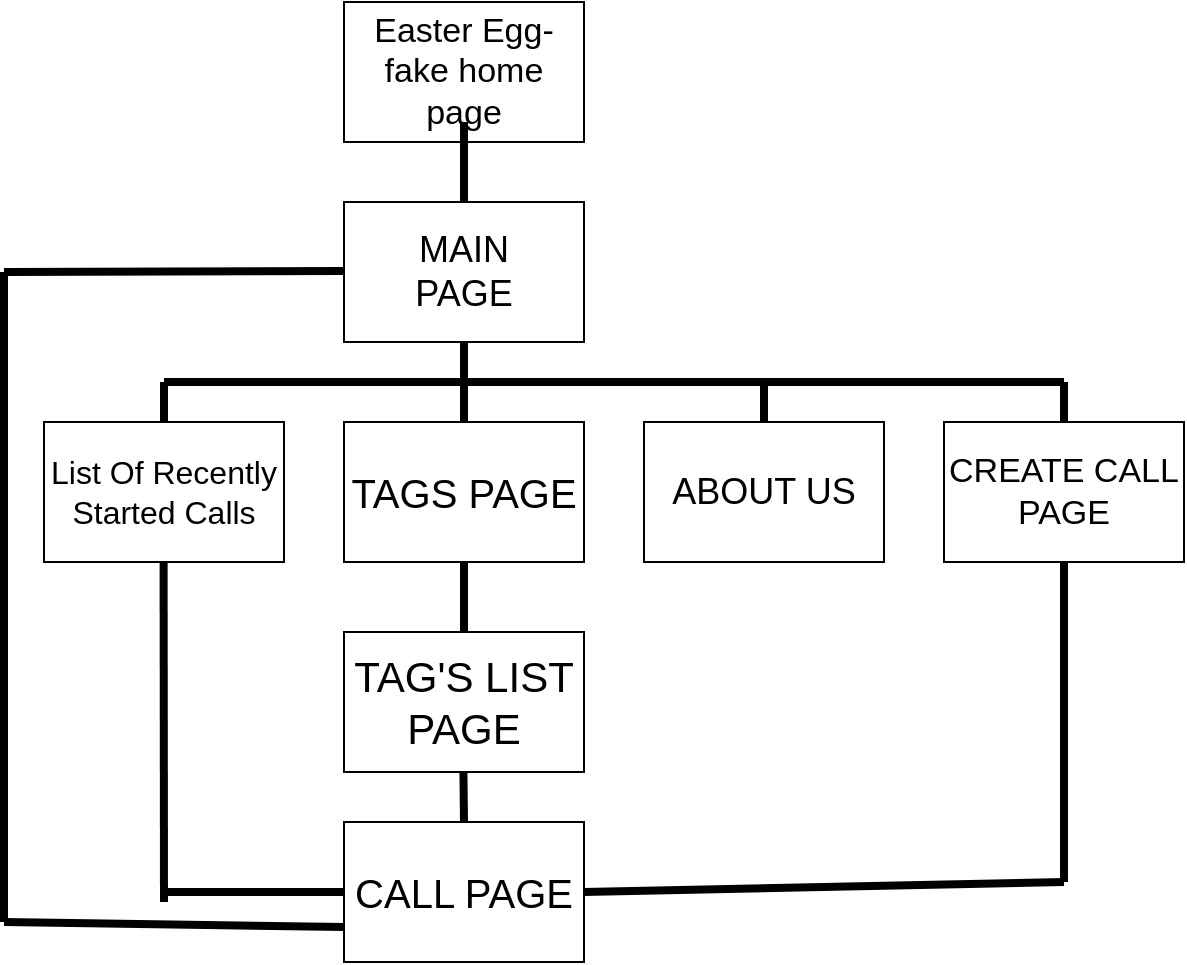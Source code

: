 <mxfile version="14.4.4" type="device" pages="3"><diagram id="F0Gz6W4Zhy4LjTiK_Pry" name="Page-1"><mxGraphModel dx="620" dy="934" grid="1" gridSize="10" guides="1" tooltips="1" connect="1" arrows="1" fold="1" page="1" pageScale="1" pageWidth="850" pageHeight="1100" math="0" shadow="0"><root><mxCell id="0"/><mxCell id="1" parent="0"/><mxCell id="sHIuFQSdgVNrht2c2U_P-2" value="" style="rounded=0;whiteSpace=wrap;html=1;" parent="1" vertex="1"><mxGeometry x="280" y="200" width="120" height="70" as="geometry"/></mxCell><mxCell id="sHIuFQSdgVNrht2c2U_P-3" value="&lt;font style=&quot;font-size: 17px&quot;&gt;Easter Egg- fake home page&lt;br&gt;&lt;/font&gt;" style="text;html=1;strokeColor=none;fillColor=none;align=center;verticalAlign=middle;whiteSpace=wrap;rounded=0;strokeWidth=1;" parent="1" vertex="1"><mxGeometry x="290" y="205" width="100" height="60" as="geometry"/></mxCell><mxCell id="sHIuFQSdgVNrht2c2U_P-8" value="" style="rounded=0;whiteSpace=wrap;html=1;" parent="1" vertex="1"><mxGeometry x="280" y="300" width="120" height="70" as="geometry"/></mxCell><mxCell id="sHIuFQSdgVNrht2c2U_P-9" value="&lt;font style=&quot;font-size: 18px&quot;&gt;MAIN PAGE&lt;/font&gt;" style="text;html=1;strokeColor=none;fillColor=none;align=center;verticalAlign=middle;whiteSpace=wrap;rounded=0;strokeWidth=1;" parent="1" vertex="1"><mxGeometry x="290" y="305" width="100" height="60" as="geometry"/></mxCell><mxCell id="sHIuFQSdgVNrht2c2U_P-10" value="" style="endArrow=none;html=1;entryX=0.5;entryY=1;entryDx=0;entryDy=0;strokeWidth=4;" parent="1" edge="1"><mxGeometry width="50" height="50" relative="1" as="geometry"><mxPoint x="340" y="300" as="sourcePoint"/><mxPoint x="340" y="260" as="targetPoint"/></mxGeometry></mxCell><mxCell id="sHIuFQSdgVNrht2c2U_P-15" value="" style="endArrow=none;html=1;strokeWidth=4;entryX=0.5;entryY=1;entryDx=0;entryDy=0;" parent="1" target="sHIuFQSdgVNrht2c2U_P-8" edge="1"><mxGeometry width="50" height="50" relative="1" as="geometry"><mxPoint x="340" y="410" as="sourcePoint"/><mxPoint x="360" y="280" as="targetPoint"/></mxGeometry></mxCell><mxCell id="sHIuFQSdgVNrht2c2U_P-16" value="&lt;font style=&quot;font-size: 20px&quot;&gt;TAGS PAGE&lt;br&gt;&lt;/font&gt;" style="rounded=0;whiteSpace=wrap;html=1;" parent="1" vertex="1"><mxGeometry x="280" y="410" width="120" height="70" as="geometry"/></mxCell><mxCell id="sHIuFQSdgVNrht2c2U_P-20" value="" style="endArrow=none;html=1;strokeWidth=4;" parent="1" edge="1"><mxGeometry width="50" height="50" relative="1" as="geometry"><mxPoint x="190" y="390" as="sourcePoint"/><mxPoint x="340" y="390" as="targetPoint"/></mxGeometry></mxCell><mxCell id="6gW8aW-KoIDzUkt-W07B-1" value="&lt;span style=&quot;font-size: 18px&quot;&gt;ABOUT US&lt;/span&gt;" style="rounded=0;whiteSpace=wrap;html=1;" parent="1" vertex="1"><mxGeometry x="430" y="410" width="120" height="70" as="geometry"/></mxCell><mxCell id="sHIuFQSdgVNrht2c2U_P-22" value="" style="endArrow=none;html=1;strokeWidth=4;entryX=0.5;entryY=1;entryDx=0;entryDy=0;" parent="1" edge="1"><mxGeometry width="50" height="50" relative="1" as="geometry"><mxPoint x="340" y="410" as="sourcePoint"/><mxPoint x="340" y="370" as="targetPoint"/></mxGeometry></mxCell><mxCell id="sHIuFQSdgVNrht2c2U_P-23" value="" style="endArrow=none;html=1;strokeWidth=4;entryX=0.5;entryY=1;entryDx=0;entryDy=0;exitX=0.5;exitY=0;exitDx=0;exitDy=0;" parent="1" source="sHIuFQSdgVNrht2c2U_P-28" target="sHIuFQSdgVNrht2c2U_P-16" edge="1"><mxGeometry width="50" height="50" relative="1" as="geometry"><mxPoint x="120" y="530" as="sourcePoint"/><mxPoint x="270" y="530" as="targetPoint"/></mxGeometry></mxCell><mxCell id="6gW8aW-KoIDzUkt-W07B-10" value="" style="endArrow=none;html=1;strokeWidth=4;" parent="1" edge="1"><mxGeometry width="50" height="50" relative="1" as="geometry"><mxPoint x="340" y="390" as="sourcePoint"/><mxPoint x="640" y="390" as="targetPoint"/></mxGeometry></mxCell><mxCell id="6gW8aW-KoIDzUkt-W07B-11" value="" style="endArrow=none;html=1;strokeWidth=4;exitX=0.5;exitY=0;exitDx=0;exitDy=0;" parent="1" source="6gW8aW-KoIDzUkt-W07B-1" edge="1"><mxGeometry width="50" height="50" relative="1" as="geometry"><mxPoint x="350" y="400" as="sourcePoint"/><mxPoint x="490" y="390" as="targetPoint"/></mxGeometry></mxCell><mxCell id="sHIuFQSdgVNrht2c2U_P-28" value="&lt;font style=&quot;font-size: 21px&quot;&gt;TAG'S LIST PAGE&lt;/font&gt;&lt;font style=&quot;font-size: 20px&quot;&gt;&lt;br&gt;&lt;/font&gt;" style="rounded=0;whiteSpace=wrap;html=1;" parent="1" vertex="1"><mxGeometry x="280" y="515" width="120" height="70" as="geometry"/></mxCell><mxCell id="sHIuFQSdgVNrht2c2U_P-29" value="" style="endArrow=none;html=1;strokeWidth=4;" parent="1" edge="1"><mxGeometry width="50" height="50" relative="1" as="geometry"><mxPoint x="190" y="390" as="sourcePoint"/><mxPoint x="190" y="410" as="targetPoint"/></mxGeometry></mxCell><mxCell id="sHIuFQSdgVNrht2c2U_P-30" value="&lt;font style=&quot;font-size: 16px&quot;&gt;List Of Recently Started Calls &lt;/font&gt;" style="rounded=0;whiteSpace=wrap;html=1;" parent="1" vertex="1"><mxGeometry x="130" y="410" width="120" height="70" as="geometry"/></mxCell><mxCell id="sHIuFQSdgVNrht2c2U_P-31" value="&lt;font style=&quot;font-size: 20px&quot;&gt;CALL PAGE&lt;/font&gt;" style="rounded=0;whiteSpace=wrap;html=1;" parent="1" vertex="1"><mxGeometry x="280" y="610" width="120" height="70" as="geometry"/></mxCell><mxCell id="sHIuFQSdgVNrht2c2U_P-32" value="" style="endArrow=none;html=1;strokeWidth=4;entryX=0.5;entryY=1;entryDx=0;entryDy=0;exitX=0.5;exitY=0;exitDx=0;exitDy=0;" parent="1" source="sHIuFQSdgVNrht2c2U_P-31" edge="1"><mxGeometry width="50" height="50" relative="1" as="geometry"><mxPoint x="339.71" y="620" as="sourcePoint"/><mxPoint x="339.71" y="585" as="targetPoint"/></mxGeometry></mxCell><mxCell id="sHIuFQSdgVNrht2c2U_P-33" value="" style="endArrow=none;html=1;strokeWidth=4;" parent="1" edge="1"><mxGeometry width="50" height="50" relative="1" as="geometry"><mxPoint x="189.8" y="480" as="sourcePoint"/><mxPoint x="190" y="650" as="targetPoint"/></mxGeometry></mxCell><mxCell id="sHIuFQSdgVNrht2c2U_P-35" value="" style="endArrow=none;html=1;strokeWidth=4;exitX=0;exitY=0.5;exitDx=0;exitDy=0;" parent="1" source="sHIuFQSdgVNrht2c2U_P-31" edge="1"><mxGeometry width="50" height="50" relative="1" as="geometry"><mxPoint x="189.8" y="480" as="sourcePoint"/><mxPoint x="190" y="645" as="targetPoint"/></mxGeometry></mxCell><mxCell id="sHIuFQSdgVNrht2c2U_P-39" value="" style="endArrow=none;html=1;strokeWidth=4;" parent="1" edge="1"><mxGeometry width="50" height="50" relative="1" as="geometry"><mxPoint x="110" y="335" as="sourcePoint"/><mxPoint x="280" y="334.5" as="targetPoint"/></mxGeometry></mxCell><mxCell id="sHIuFQSdgVNrht2c2U_P-40" value="" style="endArrow=none;html=1;strokeWidth=4;" parent="1" edge="1"><mxGeometry width="50" height="50" relative="1" as="geometry"><mxPoint x="110" y="335" as="sourcePoint"/><mxPoint x="110" y="660" as="targetPoint"/></mxGeometry></mxCell><mxCell id="sHIuFQSdgVNrht2c2U_P-41" value="" style="endArrow=none;html=1;strokeWidth=4;exitX=0;exitY=0.75;exitDx=0;exitDy=0;" parent="1" source="sHIuFQSdgVNrht2c2U_P-31" edge="1"><mxGeometry width="50" height="50" relative="1" as="geometry"><mxPoint x="70" y="335" as="sourcePoint"/><mxPoint x="110" y="660" as="targetPoint"/></mxGeometry></mxCell><mxCell id="sHIuFQSdgVNrht2c2U_P-47" value="&lt;font style=&quot;font-size: 17px&quot;&gt;CREATE CALL PAGE&lt;/font&gt;" style="rounded=0;whiteSpace=wrap;html=1;" parent="1" vertex="1"><mxGeometry x="580" y="410" width="120" height="70" as="geometry"/></mxCell><mxCell id="sHIuFQSdgVNrht2c2U_P-48" value="" style="endArrow=none;html=1;strokeWidth=4;exitX=0.5;exitY=0;exitDx=0;exitDy=0;" parent="1" source="sHIuFQSdgVNrht2c2U_P-47" edge="1"><mxGeometry width="50" height="50" relative="1" as="geometry"><mxPoint x="340" y="390" as="sourcePoint"/><mxPoint x="640" y="390" as="targetPoint"/></mxGeometry></mxCell><mxCell id="sHIuFQSdgVNrht2c2U_P-49" value="" style="endArrow=none;html=1;strokeWidth=4;" parent="1" edge="1"><mxGeometry width="50" height="50" relative="1" as="geometry"><mxPoint x="640" y="640" as="sourcePoint"/><mxPoint x="640" y="480" as="targetPoint"/></mxGeometry></mxCell><mxCell id="sHIuFQSdgVNrht2c2U_P-50" value="" style="endArrow=none;html=1;strokeWidth=4;entryX=1;entryY=0.5;entryDx=0;entryDy=0;" parent="1" target="sHIuFQSdgVNrht2c2U_P-31" edge="1"><mxGeometry width="50" height="50" relative="1" as="geometry"><mxPoint x="640" y="640" as="sourcePoint"/><mxPoint x="640" y="480" as="targetPoint"/></mxGeometry></mxCell></root></mxGraphModel></diagram><diagram id="lcs10RHY37EqJJCiczCK" name="Mobile: About Us"><mxGraphModel dx="782" dy="437" grid="1" gridSize="10" guides="1" tooltips="1" connect="1" arrows="1" fold="1" page="1" pageScale="1" pageWidth="850" pageHeight="1100" math="0" shadow="0"><root><mxCell id="vN3G9rfDLg7uovrSMXs8-0"/><mxCell id="vN3G9rfDLg7uovrSMXs8-1" parent="vN3G9rfDLg7uovrSMXs8-0"/><mxCell id="vN3G9rfDLg7uovrSMXs8-4" value="" style="rounded=0;whiteSpace=wrap;html=1;" vertex="1" parent="vN3G9rfDLg7uovrSMXs8-1"><mxGeometry x="70" y="50" width="400" height="630" as="geometry"/></mxCell><mxCell id="vN3G9rfDLg7uovrSMXs8-5" value="" style="rounded=0;whiteSpace=wrap;html=1;" vertex="1" parent="vN3G9rfDLg7uovrSMXs8-1"><mxGeometry x="181.71" y="71.88" width="199.37" height="38.12" as="geometry"/></mxCell><mxCell id="vN3G9rfDLg7uovrSMXs8-6" value="&lt;b style=&quot;font-size: 15px&quot;&gt;About Us&amp;nbsp; &lt;font color=&quot;#b3b3b3&quot; style=&quot;font-size: 15px&quot;&gt;Our Team&lt;/font&gt;&lt;/b&gt;" style="text;html=1;strokeColor=none;fillColor=none;align=center;verticalAlign=middle;whiteSpace=wrap;rounded=0;" vertex="1" parent="vN3G9rfDLg7uovrSMXs8-1"><mxGeometry x="206.39" y="80.94" width="150" height="20" as="geometry"/></mxCell><mxCell id="vN3G9rfDLg7uovrSMXs8-7" value="&lt;span style=&quot;color: rgba(0 , 0 , 0 , 0) ; font-family: monospace ; font-size: 0px&quot;&gt;%3CmxGraphModel%3E%3Croot%3E%3CmxCell%20id%3D%220%22%2F%3E%3CmxCell%20id%3D%221%22%20parent%3D%220%22%2F%3E%3CmxCell%20id%3D%222%22%20value%3D%22%22%20style%3D%22endArrow%3Dnone%3Bhtml%3D1%3BfontSize%3D14%3BexitX%3D0%3BexitY%3D1%3BexitDx%3D0%3BexitDy%3D0%3BentryX%3D1%3BentryY%3D0%3BentryDx%3D0%3BentryDy%3D0%3B%22%20edge%3D%221%22%20parent%3D%221%22%3E%3CmxGeometry%20width%3D%2250%22%20height%3D%2250%22%20relative%3D%221%22%20as%3D%22geometry%22%3E%3CmxPoint%20x%3D%2290%22%20y%3D%22320%22%20as%3D%22sourcePoint%22%2F%3E%3CmxPoint%20x%3D%22181.71%22%20y%3D%22230%22%20as%3D%22targetPoint%22%2F%3E%3C%2FmxGeometry%3E%3C%2FmxCell%3E%3C%2Froot%3E%3C%2FmxGraphModel%3E&lt;/span&gt;&lt;br&gt;&lt;span style=&quot;color: rgb(0 , 0 , 0) ; font-family: &amp;#34;helvetica&amp;#34; ; font-size: 14px ; font-style: normal ; font-weight: 400 ; letter-spacing: normal ; text-align: center ; text-indent: 0px ; text-transform: none ; word-spacing: 0px ; background-color: rgb(248 , 249 , 250) ; display: inline ; float: none&quot;&gt;member photo&lt;/span&gt;" style="rounded=0;whiteSpace=wrap;html=1;strokeWidth=1;fontSize=13;strokeColor=#808080;fillColor=#808080;" vertex="1" parent="vN3G9rfDLg7uovrSMXs8-1"><mxGeometry x="90" y="120" width="91.71" height="90" as="geometry"/></mxCell><mxCell id="vN3G9rfDLg7uovrSMXs8-9" value="&lt;br&gt;&lt;span style=&quot;color: rgb(0 , 0 , 0) ; font-family: &amp;#34;helvetica&amp;#34; ; font-size: 14px ; font-style: normal ; font-weight: 400 ; letter-spacing: normal ; text-align: center ; text-indent: 0px ; text-transform: none ; word-spacing: 0px ; background-color: rgb(248 , 249 , 250) ; display: inline ; float: none&quot;&gt;member photo&lt;/span&gt;" style="rounded=0;whiteSpace=wrap;html=1;strokeWidth=1;fontSize=13;strokeColor=#808080;fillColor=#808080;" vertex="1" parent="vN3G9rfDLg7uovrSMXs8-1"><mxGeometry x="90.0" y="560" width="91.71" height="90" as="geometry"/></mxCell><mxCell id="vN3G9rfDLg7uovrSMXs8-10" value="&lt;br&gt;&lt;span style=&quot;color: rgb(0 , 0 , 0) ; font-family: &amp;#34;helvetica&amp;#34; ; font-size: 14px ; font-style: normal ; font-weight: 400 ; letter-spacing: normal ; text-align: center ; text-indent: 0px ; text-transform: none ; word-spacing: 0px ; background-color: rgb(248 , 249 , 250) ; display: inline ; float: none&quot;&gt;member photo&lt;/span&gt;" style="rounded=0;whiteSpace=wrap;html=1;strokeWidth=1;fontSize=13;strokeColor=#808080;fillColor=#808080;" vertex="1" parent="vN3G9rfDLg7uovrSMXs8-1"><mxGeometry x="90.0" y="450" width="91.71" height="90" as="geometry"/></mxCell><mxCell id="vN3G9rfDLg7uovrSMXs8-11" value="&lt;span style=&quot;color: rgba(0 , 0 , 0 , 0) ; font-family: monospace ; font-size: 0px&quot;&gt;%3CmxGraphModel%3E%3Croot%3E%3CmxCell%20id%3D%220%22%2F%3E%3CmxCell%20id%3D%221%22%20parent%3D%220%22%2F%3E%3CmxCell%20id%3D%222%22%20value%3D%22%22%20style%3D%22endArrow%3Dnone%3Bhtml%3D1%3BfontSize%3D14%3BexitX%3D1%3BexitY%3D1%3BexitDx%3D0%3BexitDy%3D0%3BentryX%3D0%3BentryY%3D0%3BentryDx%3D0%3BentryDy%3D0%3B%22%20edge%3D%221%22%20parent%3D%221%22%3E%3CmxGeometry%20width%3D%2250%22%20height%3D%2250%22%20relative%3D%221%22%20as%3D%22geometry%22%3E%3CmxPoint%20x%3D%22340%22%20y%3D%22280%22%20as%3D%22sourcePoint%22%2F%3E%3CmxPoint%20x%3D%22248.29%22%20y%3D%22190%22%20as%3D%22targetPoint%22%2F%3E%3C%2FmxGeometry%3E%3C%2FmxCell%3E%3C%2Froot%3E%3C%2FmxGraphModel%3E&lt;/span&gt;&lt;br&gt;&lt;span style=&quot;color: rgb(0 , 0 , 0) ; font-family: &amp;#34;helvetica&amp;#34; ; font-size: 14px ; font-style: normal ; font-weight: 400 ; letter-spacing: normal ; text-align: center ; text-indent: 0px ; text-transform: none ; word-spacing: 0px ; background-color: rgb(248 , 249 , 250) ; display: inline ; float: none&quot;&gt;member photo&lt;/span&gt;" style="rounded=0;whiteSpace=wrap;html=1;strokeWidth=1;fontSize=13;strokeColor=#808080;fillColor=#808080;" vertex="1" parent="vN3G9rfDLg7uovrSMXs8-1"><mxGeometry x="90.0" y="340" width="91.71" height="90" as="geometry"/></mxCell><mxCell id="vN3G9rfDLg7uovrSMXs8-12" value="&lt;br&gt;&lt;span style=&quot;color: rgb(0 , 0 , 0) ; font-family: &amp;#34;helvetica&amp;#34; ; font-size: 14px ; font-style: normal ; font-weight: 400 ; letter-spacing: normal ; text-align: center ; text-indent: 0px ; text-transform: none ; word-spacing: 0px ; background-color: rgb(248 , 249 , 250) ; display: inline ; float: none&quot;&gt;member photo&lt;/span&gt;" style="rounded=0;whiteSpace=wrap;html=1;strokeWidth=1;fontSize=13;strokeColor=#808080;fillColor=#808080;" vertex="1" parent="vN3G9rfDLg7uovrSMXs8-1"><mxGeometry x="90.0" y="230" width="91.71" height="90" as="geometry"/></mxCell><mxCell id="vN3G9rfDLg7uovrSMXs8-13" value="Member Name" style="text;html=1;strokeColor=none;fillColor=none;align=center;verticalAlign=middle;whiteSpace=wrap;rounded=0;fontSize=16;" vertex="1" parent="vN3G9rfDLg7uovrSMXs8-1"><mxGeometry x="220.0" y="120" width="174.53" height="20" as="geometry"/></mxCell><mxCell id="vN3G9rfDLg7uovrSMXs8-14" value="&lt;span style=&quot;color: rgb(51 , 51 , 51) ; font-family: &amp;#34;open sans&amp;#34; , , &amp;#34;blinkmacsystemfont&amp;#34; , &amp;#34;segoe ui&amp;#34; , &amp;#34;roboto&amp;#34; , &amp;#34;helvetica neue&amp;#34; , &amp;#34;arial&amp;#34; , sans-serif ; font-size: 16px&quot;&gt;Think of a professional biography as an advertisement for yourself.&amp;nbsp;&amp;nbsp;&lt;/span&gt;" style="rounded=0;whiteSpace=wrap;html=1;fontSize=14;align=center;" vertex="1" parent="vN3G9rfDLg7uovrSMXs8-1"><mxGeometry x="190" y="140" width="260" height="70" as="geometry"/></mxCell><mxCell id="vN3G9rfDLg7uovrSMXs8-16" value="Member Name" style="text;html=1;strokeColor=none;fillColor=none;align=center;verticalAlign=middle;whiteSpace=wrap;rounded=0;fontSize=16;" vertex="1" parent="vN3G9rfDLg7uovrSMXs8-1"><mxGeometry x="220.0" y="450" width="174.53" height="20" as="geometry"/></mxCell><mxCell id="vN3G9rfDLg7uovrSMXs8-17" value="Member Name" style="text;html=1;strokeColor=none;fillColor=none;align=center;verticalAlign=middle;whiteSpace=wrap;rounded=0;fontSize=16;" vertex="1" parent="vN3G9rfDLg7uovrSMXs8-1"><mxGeometry x="220.0" y="340" width="174.53" height="20" as="geometry"/></mxCell><mxCell id="vN3G9rfDLg7uovrSMXs8-18" value="Member Name" style="text;html=1;strokeColor=none;fillColor=none;align=center;verticalAlign=middle;whiteSpace=wrap;rounded=0;fontSize=16;" vertex="1" parent="vN3G9rfDLg7uovrSMXs8-1"><mxGeometry x="220" y="230" width="174.53" height="20" as="geometry"/></mxCell><mxCell id="vN3G9rfDLg7uovrSMXs8-21" value="&lt;span style=&quot;color: rgb(51 , 51 , 51) ; font-family: &amp;#34;open sans&amp;#34; , , &amp;#34;blinkmacsystemfont&amp;#34; , &amp;#34;segoe ui&amp;#34; , &amp;#34;roboto&amp;#34; , &amp;#34;helvetica neue&amp;#34; , &amp;#34;arial&amp;#34; , sans-serif ; font-size: 16px&quot;&gt;Think of a professional biography as an advertisement for yourself.&amp;nbsp;&amp;nbsp;&lt;/span&gt;" style="rounded=0;whiteSpace=wrap;html=1;fontSize=14;align=center;" vertex="1" parent="vN3G9rfDLg7uovrSMXs8-1"><mxGeometry x="190" y="250" width="260" height="70" as="geometry"/></mxCell><mxCell id="vN3G9rfDLg7uovrSMXs8-22" value="&lt;span style=&quot;color: rgb(51 , 51 , 51) ; font-family: &amp;#34;open sans&amp;#34; , , &amp;#34;blinkmacsystemfont&amp;#34; , &amp;#34;segoe ui&amp;#34; , &amp;#34;roboto&amp;#34; , &amp;#34;helvetica neue&amp;#34; , &amp;#34;arial&amp;#34; , sans-serif ; font-size: 16px&quot;&gt;Think of a professional biography as an advertisement for yourself.&amp;nbsp;&amp;nbsp;&lt;/span&gt;" style="rounded=0;whiteSpace=wrap;html=1;fontSize=14;align=center;" vertex="1" parent="vN3G9rfDLg7uovrSMXs8-1"><mxGeometry x="190" y="360" width="260" height="70" as="geometry"/></mxCell><mxCell id="vN3G9rfDLg7uovrSMXs8-23" value="&lt;span style=&quot;color: rgb(51 , 51 , 51) ; font-family: &amp;#34;open sans&amp;#34; , , &amp;#34;blinkmacsystemfont&amp;#34; , &amp;#34;segoe ui&amp;#34; , &amp;#34;roboto&amp;#34; , &amp;#34;helvetica neue&amp;#34; , &amp;#34;arial&amp;#34; , sans-serif ; font-size: 16px&quot;&gt;Think of a professional biography as an advertisement for yourself.&amp;nbsp;&amp;nbsp;&lt;/span&gt;" style="rounded=0;whiteSpace=wrap;html=1;fontSize=14;align=center;" vertex="1" parent="vN3G9rfDLg7uovrSMXs8-1"><mxGeometry x="190" y="470" width="260" height="70" as="geometry"/></mxCell><mxCell id="vN3G9rfDLg7uovrSMXs8-24" value="&lt;span style=&quot;color: rgb(51 , 51 , 51) ; font-family: &amp;#34;open sans&amp;#34; , , &amp;#34;blinkmacsystemfont&amp;#34; , &amp;#34;segoe ui&amp;#34; , &amp;#34;roboto&amp;#34; , &amp;#34;helvetica neue&amp;#34; , &amp;#34;arial&amp;#34; , sans-serif ; font-size: 16px&quot;&gt;Think of a professional biography as an advertisement for yourself.&amp;nbsp;&amp;nbsp;&lt;/span&gt;" style="rounded=0;whiteSpace=wrap;html=1;fontSize=14;align=center;" vertex="1" parent="vN3G9rfDLg7uovrSMXs8-1"><mxGeometry x="190" y="580" width="260" height="70" as="geometry"/></mxCell><mxCell id="vN3G9rfDLg7uovrSMXs8-25" value="Member Name" style="text;html=1;strokeColor=none;fillColor=none;align=center;verticalAlign=middle;whiteSpace=wrap;rounded=0;fontSize=16;" vertex="1" parent="vN3G9rfDLg7uovrSMXs8-1"><mxGeometry x="220.0" y="560" width="174.53" height="20" as="geometry"/></mxCell><mxCell id="vN3G9rfDLg7uovrSMXs8-28" value="" style="endArrow=none;html=1;fontSize=14;exitX=0;exitY=1;exitDx=0;exitDy=0;entryX=1;entryY=0;entryDx=0;entryDy=0;" edge="1" parent="vN3G9rfDLg7uovrSMXs8-1"><mxGeometry width="50" height="50" relative="1" as="geometry"><mxPoint x="90.0" y="430" as="sourcePoint"/><mxPoint x="181.71" y="340" as="targetPoint"/></mxGeometry></mxCell><mxCell id="vN3G9rfDLg7uovrSMXs8-29" value="" style="endArrow=none;html=1;fontSize=14;exitX=0;exitY=1;exitDx=0;exitDy=0;entryX=1;entryY=0;entryDx=0;entryDy=0;" edge="1" parent="vN3G9rfDLg7uovrSMXs8-1"><mxGeometry width="50" height="50" relative="1" as="geometry"><mxPoint x="90.0" y="540" as="sourcePoint"/><mxPoint x="181.71" y="450" as="targetPoint"/></mxGeometry></mxCell><mxCell id="vN3G9rfDLg7uovrSMXs8-30" value="" style="endArrow=none;html=1;fontSize=14;exitX=0;exitY=1;exitDx=0;exitDy=0;entryX=1;entryY=0;entryDx=0;entryDy=0;" edge="1" parent="vN3G9rfDLg7uovrSMXs8-1"><mxGeometry width="50" height="50" relative="1" as="geometry"><mxPoint x="90.0" y="320" as="sourcePoint"/><mxPoint x="181.71" y="230" as="targetPoint"/></mxGeometry></mxCell><mxCell id="vN3G9rfDLg7uovrSMXs8-32" value="" style="endArrow=none;html=1;fontSize=14;exitX=0;exitY=1;exitDx=0;exitDy=0;entryX=1;entryY=0;entryDx=0;entryDy=0;" edge="1" parent="vN3G9rfDLg7uovrSMXs8-1"><mxGeometry width="50" height="50" relative="1" as="geometry"><mxPoint x="90.0" y="650" as="sourcePoint"/><mxPoint x="181.71" y="560" as="targetPoint"/></mxGeometry></mxCell><mxCell id="vN3G9rfDLg7uovrSMXs8-33" value="" style="endArrow=none;html=1;fontSize=14;exitX=0;exitY=1;exitDx=0;exitDy=0;entryX=1;entryY=0;entryDx=0;entryDy=0;" edge="1" parent="vN3G9rfDLg7uovrSMXs8-1"><mxGeometry width="50" height="50" relative="1" as="geometry"><mxPoint x="90" y="210" as="sourcePoint"/><mxPoint x="181.71" y="120" as="targetPoint"/></mxGeometry></mxCell><mxCell id="vN3G9rfDLg7uovrSMXs8-34" value="" style="endArrow=none;html=1;fontSize=14;exitX=1;exitY=1;exitDx=0;exitDy=0;entryX=0;entryY=0;entryDx=0;entryDy=0;" edge="1" parent="vN3G9rfDLg7uovrSMXs8-1"><mxGeometry width="50" height="50" relative="1" as="geometry"><mxPoint x="181.71" y="210" as="sourcePoint"/><mxPoint x="90.0" y="120" as="targetPoint"/></mxGeometry></mxCell><mxCell id="vN3G9rfDLg7uovrSMXs8-35" value="" style="endArrow=none;html=1;fontSize=14;exitX=1;exitY=1;exitDx=0;exitDy=0;entryX=0;entryY=0;entryDx=0;entryDy=0;" edge="1" parent="vN3G9rfDLg7uovrSMXs8-1"><mxGeometry width="50" height="50" relative="1" as="geometry"><mxPoint x="181.71" y="320" as="sourcePoint"/><mxPoint x="90.0" y="230" as="targetPoint"/></mxGeometry></mxCell><mxCell id="vN3G9rfDLg7uovrSMXs8-36" value="" style="endArrow=none;html=1;fontSize=14;exitX=1;exitY=1;exitDx=0;exitDy=0;entryX=0;entryY=0;entryDx=0;entryDy=0;" edge="1" parent="vN3G9rfDLg7uovrSMXs8-1"><mxGeometry width="50" height="50" relative="1" as="geometry"><mxPoint x="181.71" y="430" as="sourcePoint"/><mxPoint x="90.0" y="340" as="targetPoint"/></mxGeometry></mxCell><mxCell id="vN3G9rfDLg7uovrSMXs8-37" value="" style="endArrow=none;html=1;fontSize=14;exitX=1;exitY=1;exitDx=0;exitDy=0;entryX=0;entryY=0;entryDx=0;entryDy=0;" edge="1" parent="vN3G9rfDLg7uovrSMXs8-1"><mxGeometry width="50" height="50" relative="1" as="geometry"><mxPoint x="181.71" y="540" as="sourcePoint"/><mxPoint x="90.0" y="450" as="targetPoint"/></mxGeometry></mxCell><mxCell id="vN3G9rfDLg7uovrSMXs8-39" value="" style="endArrow=none;html=1;fontSize=14;exitX=1;exitY=1;exitDx=0;exitDy=0;entryX=0;entryY=0;entryDx=0;entryDy=0;" edge="1" parent="vN3G9rfDLg7uovrSMXs8-1"><mxGeometry width="50" height="50" relative="1" as="geometry"><mxPoint x="181.71" y="650" as="sourcePoint"/><mxPoint x="90.0" y="560" as="targetPoint"/></mxGeometry></mxCell><mxCell id="vN3G9rfDLg7uovrSMXs8-45" style="edgeStyle=orthogonalEdgeStyle;rounded=0;orthogonalLoop=1;jettySize=auto;html=1;exitX=0.5;exitY=1;exitDx=0;exitDy=0;" edge="1" parent="vN3G9rfDLg7uovrSMXs8-1" source="vN3G9rfDLg7uovrSMXs8-4" target="vN3G9rfDLg7uovrSMXs8-4"><mxGeometry relative="1" as="geometry"/></mxCell><mxCell id="vN3G9rfDLg7uovrSMXs8-47" value="" style="shape=singleArrow;direction=west;whiteSpace=wrap;html=1;strokeColor=#000000;fillColor=#000000;" vertex="1" parent="vN3G9rfDLg7uovrSMXs8-1"><mxGeometry x="80" y="71.88" width="20" height="10" as="geometry"/></mxCell><mxCell id="vN3G9rfDLg7uovrSMXs8-48" value="Home" style="text;html=1;strokeColor=none;fillColor=none;align=center;verticalAlign=middle;whiteSpace=wrap;rounded=0;" vertex="1" parent="vN3G9rfDLg7uovrSMXs8-1"><mxGeometry x="100" y="66.88" width="40" height="20" as="geometry"/></mxCell><mxCell id="vN3G9rfDLg7uovrSMXs8-49" value="" style="rounded=0;whiteSpace=wrap;html=1;fillColor=none;" vertex="1" parent="vN3G9rfDLg7uovrSMXs8-1"><mxGeometry x="247.27" y="120" width="120" height="20" as="geometry"/></mxCell><mxCell id="vN3G9rfDLg7uovrSMXs8-50" value="" style="rounded=0;whiteSpace=wrap;html=1;fillColor=none;" vertex="1" parent="vN3G9rfDLg7uovrSMXs8-1"><mxGeometry x="247.27" y="230" width="120" height="20" as="geometry"/></mxCell><mxCell id="vN3G9rfDLg7uovrSMXs8-51" value="" style="rounded=0;whiteSpace=wrap;html=1;fillColor=none;" vertex="1" parent="vN3G9rfDLg7uovrSMXs8-1"><mxGeometry x="247.27" y="340" width="120" height="20" as="geometry"/></mxCell><mxCell id="vN3G9rfDLg7uovrSMXs8-52" value="" style="rounded=0;whiteSpace=wrap;html=1;fillColor=none;" vertex="1" parent="vN3G9rfDLg7uovrSMXs8-1"><mxGeometry x="247.27" y="450" width="120" height="20" as="geometry"/></mxCell><mxCell id="vN3G9rfDLg7uovrSMXs8-53" value="" style="rounded=0;whiteSpace=wrap;html=1;fillColor=none;" vertex="1" parent="vN3G9rfDLg7uovrSMXs8-1"><mxGeometry x="247.27" y="560" width="120" height="20" as="geometry"/></mxCell><mxCell id="UDW65p1Km1VPuN48b-V6-0" value="" style="rounded=0;whiteSpace=wrap;html=1;strokeColor=#000000;fillColor=none;" vertex="1" parent="vN3G9rfDLg7uovrSMXs8-1"><mxGeometry x="75.86" y="66.88" width="64.14" height="20" as="geometry"/></mxCell></root></mxGraphModel></diagram><diagram id="XM4Ul9JQTNV62UKX1TC8" name="Mobile: Recently Started Calls"><mxGraphModel dx="782" dy="437" grid="1" gridSize="10" guides="1" tooltips="1" connect="1" arrows="1" fold="1" page="1" pageScale="1" pageWidth="850" pageHeight="1100" math="0" shadow="0"><root><mxCell id="gayCGZLytU6dMJQGp_Jm-0"/><mxCell id="gayCGZLytU6dMJQGp_Jm-1" parent="gayCGZLytU6dMJQGp_Jm-0"/><mxCell id="qS7W4ijeanL-cQBq2WNt-0" value="" style="rounded=0;whiteSpace=wrap;html=1;" vertex="1" parent="gayCGZLytU6dMJQGp_Jm-1"><mxGeometry x="80" y="50" width="390" height="630" as="geometry"/></mxCell><mxCell id="ynrXTddFvAXcC3jHMw9--0" value="" style="rounded=0;whiteSpace=wrap;html=1;" vertex="1" parent="gayCGZLytU6dMJQGp_Jm-1"><mxGeometry x="181.71" y="71.88" width="198.29" height="38.12" as="geometry"/></mxCell><mxCell id="ynrXTddFvAXcC3jHMw9--1" value="&lt;span style=&quot;font-size: 15px&quot;&gt;&lt;b&gt;Recent Calls&amp;nbsp;&lt;/b&gt;&lt;/span&gt;" style="text;html=1;strokeColor=none;fillColor=none;align=center;verticalAlign=middle;whiteSpace=wrap;rounded=0;" vertex="1" parent="gayCGZLytU6dMJQGp_Jm-1"><mxGeometry x="196.4" y="76.41" width="170" height="29.06" as="geometry"/></mxCell><mxCell id="ajQwjnEJwhIn2cedJhh0-0" value="Back" style="text;html=1;strokeColor=none;fillColor=none;align=center;verticalAlign=middle;whiteSpace=wrap;rounded=0;" vertex="1" parent="gayCGZLytU6dMJQGp_Jm-1"><mxGeometry x="110.86" y="66.88" width="40" height="20" as="geometry"/></mxCell><mxCell id="N_BrZIDsV4EjVnAMxBOe-0" value="" style="shape=singleArrow;direction=west;whiteSpace=wrap;html=1;strokeColor=#000000;fillColor=#000000;" vertex="1" parent="gayCGZLytU6dMJQGp_Jm-1"><mxGeometry x="90.86" y="71.88" width="20" height="10" as="geometry"/></mxCell><mxCell id="Ioy5PlQCnjiWvYpCxO6J-0" value="" style="rounded=0;whiteSpace=wrap;html=1;strokeColor=#000000;fillColor=none;" vertex="1" parent="gayCGZLytU6dMJQGp_Jm-1"><mxGeometry x="87.26" y="66.88" width="64.14" height="20" as="geometry"/></mxCell><mxCell id="yPbhyF0hALeAaYazvkFk-0" value="&lt;span style=&quot;color: rgb(51 , 51 , 51) ; font-family: &amp;#34;open sans&amp;#34; , , &amp;#34;blinkmacsystemfont&amp;#34; , &amp;#34;segoe ui&amp;#34; , &amp;#34;roboto&amp;#34; , &amp;#34;helvetica neue&amp;#34; , &amp;#34;arial&amp;#34; , sans-serif ; font-size: 16px&quot;&gt;Topic 1&lt;/span&gt;" style="rounded=0;whiteSpace=wrap;html=1;fontSize=14;align=center;" vertex="1" parent="gayCGZLytU6dMJQGp_Jm-1"><mxGeometry x="150.86" y="150" width="260" height="70" as="geometry"/></mxCell><mxCell id="yPbhyF0hALeAaYazvkFk-1" value="&lt;font color=&quot;#333333&quot;&gt;&lt;span style=&quot;font-size: 16px&quot;&gt;Topic 2&lt;/span&gt;&lt;/font&gt;" style="rounded=0;whiteSpace=wrap;html=1;fontSize=14;align=center;" vertex="1" parent="gayCGZLytU6dMJQGp_Jm-1"><mxGeometry x="151.4" y="250" width="260" height="70" as="geometry"/></mxCell><mxCell id="yPbhyF0hALeAaYazvkFk-3" value="&lt;font color=&quot;#333333&quot;&gt;&lt;span style=&quot;font-size: 16px&quot;&gt;Topic 4&lt;/span&gt;&lt;/font&gt;" style="rounded=0;whiteSpace=wrap;html=1;fontSize=14;align=center;" vertex="1" parent="gayCGZLytU6dMJQGp_Jm-1"><mxGeometry x="151.4" y="450" width="260" height="70" as="geometry"/></mxCell><mxCell id="yPbhyF0hALeAaYazvkFk-4" value="&lt;font color=&quot;#333333&quot;&gt;&lt;span style=&quot;font-size: 16px&quot;&gt;Topic 3&lt;/span&gt;&lt;/font&gt;" style="rounded=0;whiteSpace=wrap;html=1;fontSize=14;align=center;" vertex="1" parent="gayCGZLytU6dMJQGp_Jm-1"><mxGeometry x="150.86" y="350" width="260" height="70" as="geometry"/></mxCell><mxCell id="hI2JMoC-DddrbdlPbsn6-0" value="" style="rounded=1;whiteSpace=wrap;html=1;strokeColor=#000000;fillColor=none;" vertex="1" parent="gayCGZLytU6dMJQGp_Jm-1"><mxGeometry x="115.86" y="560" width="330" height="60" as="geometry"/></mxCell><mxCell id="hI2JMoC-DddrbdlPbsn6-1" value="&lt;font style=&quot;font-size: 20px&quot;&gt;Show all recent calls&amp;nbsp;&lt;/font&gt;" style="text;html=1;strokeColor=none;fillColor=none;align=center;verticalAlign=middle;whiteSpace=wrap;rounded=0;" vertex="1" parent="gayCGZLytU6dMJQGp_Jm-1"><mxGeometry x="120" y="580" width="330" height="20" as="geometry"/></mxCell></root></mxGraphModel></diagram></mxfile>